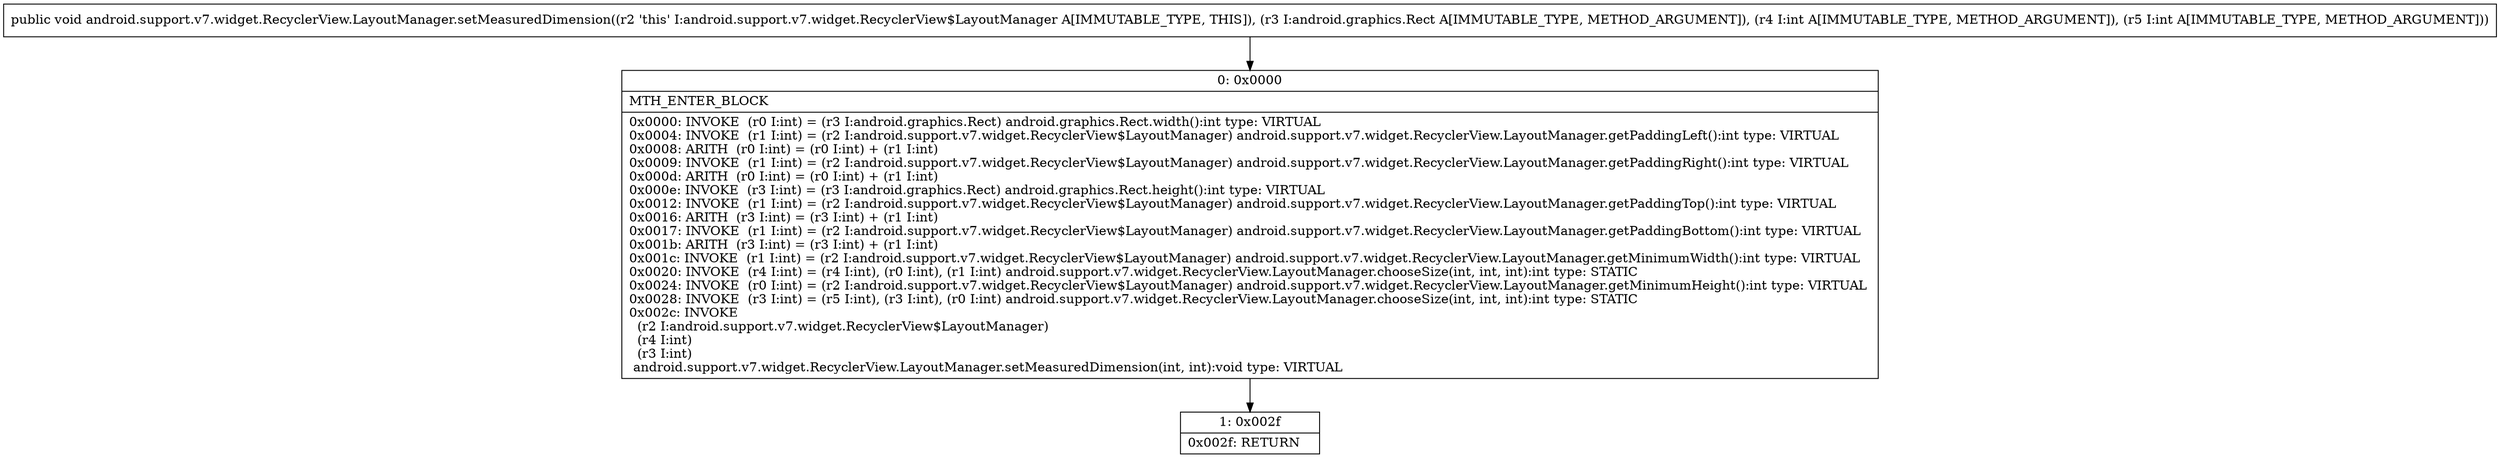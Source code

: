 digraph "CFG forandroid.support.v7.widget.RecyclerView.LayoutManager.setMeasuredDimension(Landroid\/graphics\/Rect;II)V" {
Node_0 [shape=record,label="{0\:\ 0x0000|MTH_ENTER_BLOCK\l|0x0000: INVOKE  (r0 I:int) = (r3 I:android.graphics.Rect) android.graphics.Rect.width():int type: VIRTUAL \l0x0004: INVOKE  (r1 I:int) = (r2 I:android.support.v7.widget.RecyclerView$LayoutManager) android.support.v7.widget.RecyclerView.LayoutManager.getPaddingLeft():int type: VIRTUAL \l0x0008: ARITH  (r0 I:int) = (r0 I:int) + (r1 I:int) \l0x0009: INVOKE  (r1 I:int) = (r2 I:android.support.v7.widget.RecyclerView$LayoutManager) android.support.v7.widget.RecyclerView.LayoutManager.getPaddingRight():int type: VIRTUAL \l0x000d: ARITH  (r0 I:int) = (r0 I:int) + (r1 I:int) \l0x000e: INVOKE  (r3 I:int) = (r3 I:android.graphics.Rect) android.graphics.Rect.height():int type: VIRTUAL \l0x0012: INVOKE  (r1 I:int) = (r2 I:android.support.v7.widget.RecyclerView$LayoutManager) android.support.v7.widget.RecyclerView.LayoutManager.getPaddingTop():int type: VIRTUAL \l0x0016: ARITH  (r3 I:int) = (r3 I:int) + (r1 I:int) \l0x0017: INVOKE  (r1 I:int) = (r2 I:android.support.v7.widget.RecyclerView$LayoutManager) android.support.v7.widget.RecyclerView.LayoutManager.getPaddingBottom():int type: VIRTUAL \l0x001b: ARITH  (r3 I:int) = (r3 I:int) + (r1 I:int) \l0x001c: INVOKE  (r1 I:int) = (r2 I:android.support.v7.widget.RecyclerView$LayoutManager) android.support.v7.widget.RecyclerView.LayoutManager.getMinimumWidth():int type: VIRTUAL \l0x0020: INVOKE  (r4 I:int) = (r4 I:int), (r0 I:int), (r1 I:int) android.support.v7.widget.RecyclerView.LayoutManager.chooseSize(int, int, int):int type: STATIC \l0x0024: INVOKE  (r0 I:int) = (r2 I:android.support.v7.widget.RecyclerView$LayoutManager) android.support.v7.widget.RecyclerView.LayoutManager.getMinimumHeight():int type: VIRTUAL \l0x0028: INVOKE  (r3 I:int) = (r5 I:int), (r3 I:int), (r0 I:int) android.support.v7.widget.RecyclerView.LayoutManager.chooseSize(int, int, int):int type: STATIC \l0x002c: INVOKE  \l  (r2 I:android.support.v7.widget.RecyclerView$LayoutManager)\l  (r4 I:int)\l  (r3 I:int)\l android.support.v7.widget.RecyclerView.LayoutManager.setMeasuredDimension(int, int):void type: VIRTUAL \l}"];
Node_1 [shape=record,label="{1\:\ 0x002f|0x002f: RETURN   \l}"];
MethodNode[shape=record,label="{public void android.support.v7.widget.RecyclerView.LayoutManager.setMeasuredDimension((r2 'this' I:android.support.v7.widget.RecyclerView$LayoutManager A[IMMUTABLE_TYPE, THIS]), (r3 I:android.graphics.Rect A[IMMUTABLE_TYPE, METHOD_ARGUMENT]), (r4 I:int A[IMMUTABLE_TYPE, METHOD_ARGUMENT]), (r5 I:int A[IMMUTABLE_TYPE, METHOD_ARGUMENT])) }"];
MethodNode -> Node_0;
Node_0 -> Node_1;
}

